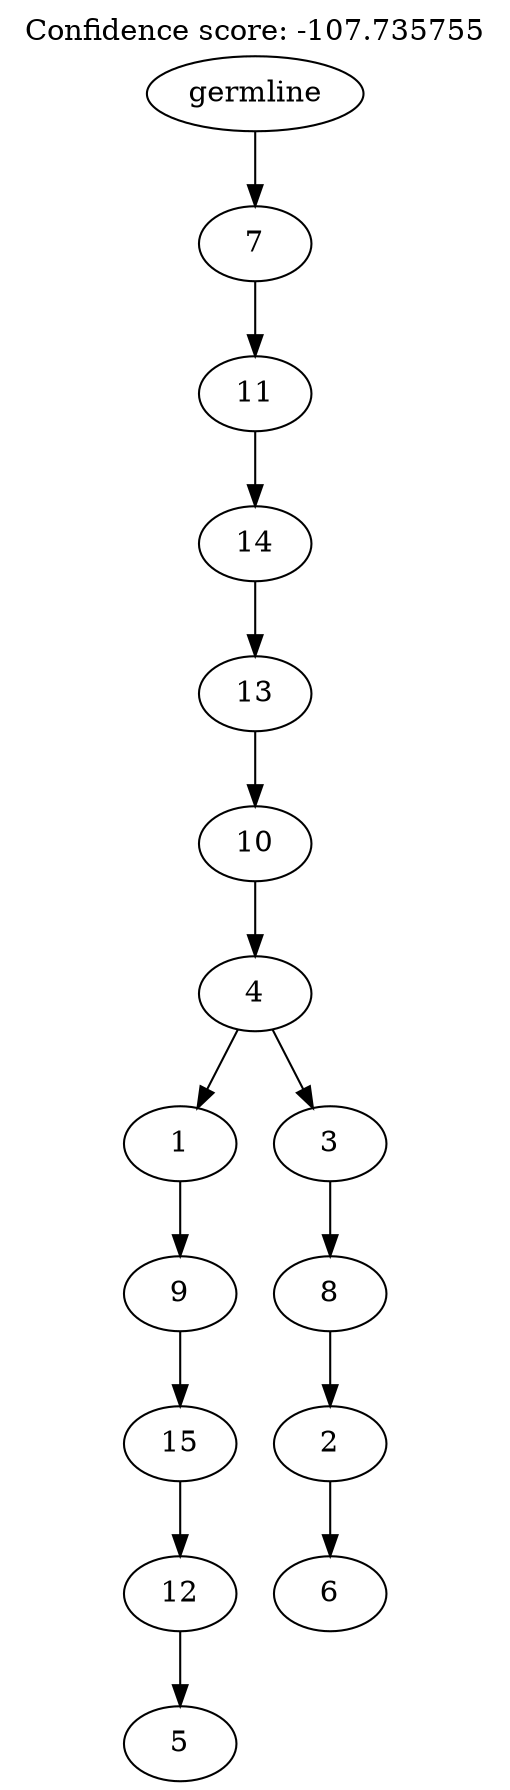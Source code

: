 digraph g {
	"14" -> "15";
	"15" [label="5"];
	"13" -> "14";
	"14" [label="12"];
	"12" -> "13";
	"13" [label="15"];
	"11" -> "12";
	"12" [label="9"];
	"9" -> "10";
	"10" [label="6"];
	"8" -> "9";
	"9" [label="2"];
	"7" -> "8";
	"8" [label="8"];
	"6" -> "7";
	"7" [label="3"];
	"6" -> "11";
	"11" [label="1"];
	"5" -> "6";
	"6" [label="4"];
	"4" -> "5";
	"5" [label="10"];
	"3" -> "4";
	"4" [label="13"];
	"2" -> "3";
	"3" [label="14"];
	"1" -> "2";
	"2" [label="11"];
	"0" -> "1";
	"1" [label="7"];
	"0" [label="germline"];
	labelloc="t";
	label="Confidence score: -107.735755";
}
